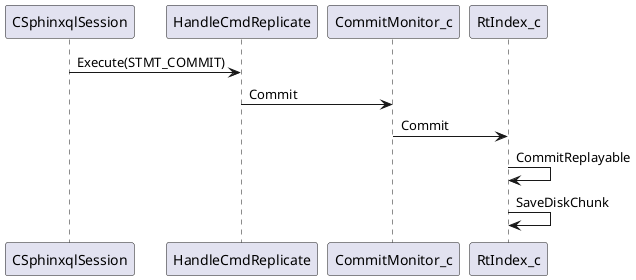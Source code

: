 @startuml
CSphinxqlSession -> HandleCmdReplicate : Execute(STMT_COMMIT)
HandleCmdReplicate -> CommitMonitor_c : Commit
CommitMonitor_c -> RtIndex_c :Commit
RtIndex_c -> RtIndex_c : CommitReplayable
RtIndex_c -> RtIndex_c : SaveDiskChunk
@enduml
